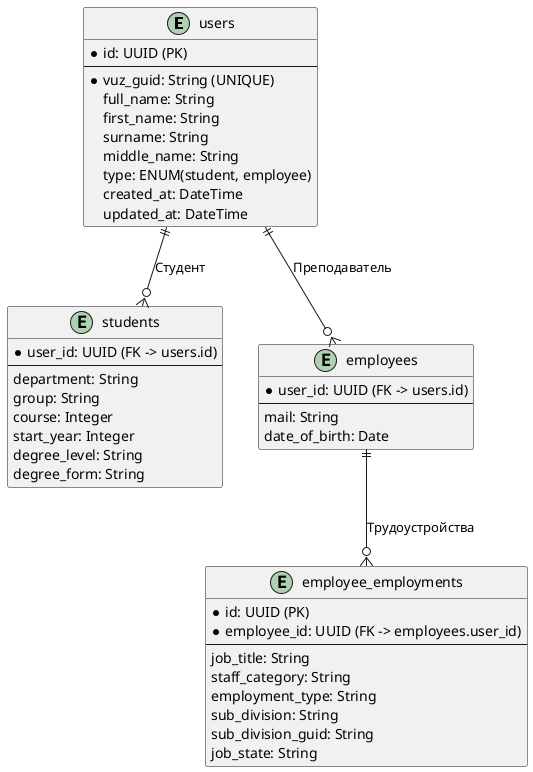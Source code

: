 @startuml
' Entities
entity users {
  *id: UUID (PK)
  --
  *vuz_guid: String (UNIQUE)
  full_name: String
  first_name: String
  surname: String
  middle_name: String
  type: ENUM(student, employee)
  created_at: DateTime
  updated_at: DateTime
}

entity students {
  *user_id: UUID (FK -> users.id)
  --
  department: String
  group: String
  course: Integer
  start_year: Integer
  degree_level: String
  degree_form: String
}

entity employees {
  *user_id: UUID (FK -> users.id)
  --
  mail: String
  date_of_birth: Date
}

entity employee_employments {
  *id: UUID (PK)
  *employee_id: UUID (FK -> employees.user_id)
  --
  job_title: String
  staff_category: String
  employment_type: String
  sub_division: String
  sub_division_guid: String
  job_state: String
}

' Relationships
users ||--o{ students : "Студент"
users ||--o{ employees : "Преподаватель"
employees ||--o{ employee_employments : "Трудоустройства"

@enduml